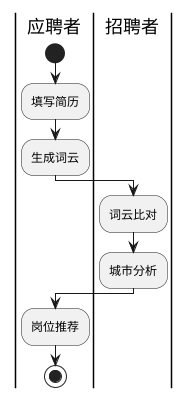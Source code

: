 @startuml
'https://plantuml.com/activity-diagram-beta

|应聘者|
start
:填写简历;
:生成词云;
|招聘者|
:词云比对;
:城市分析;
|应聘者|
:岗位推荐;
stop

@enduml
